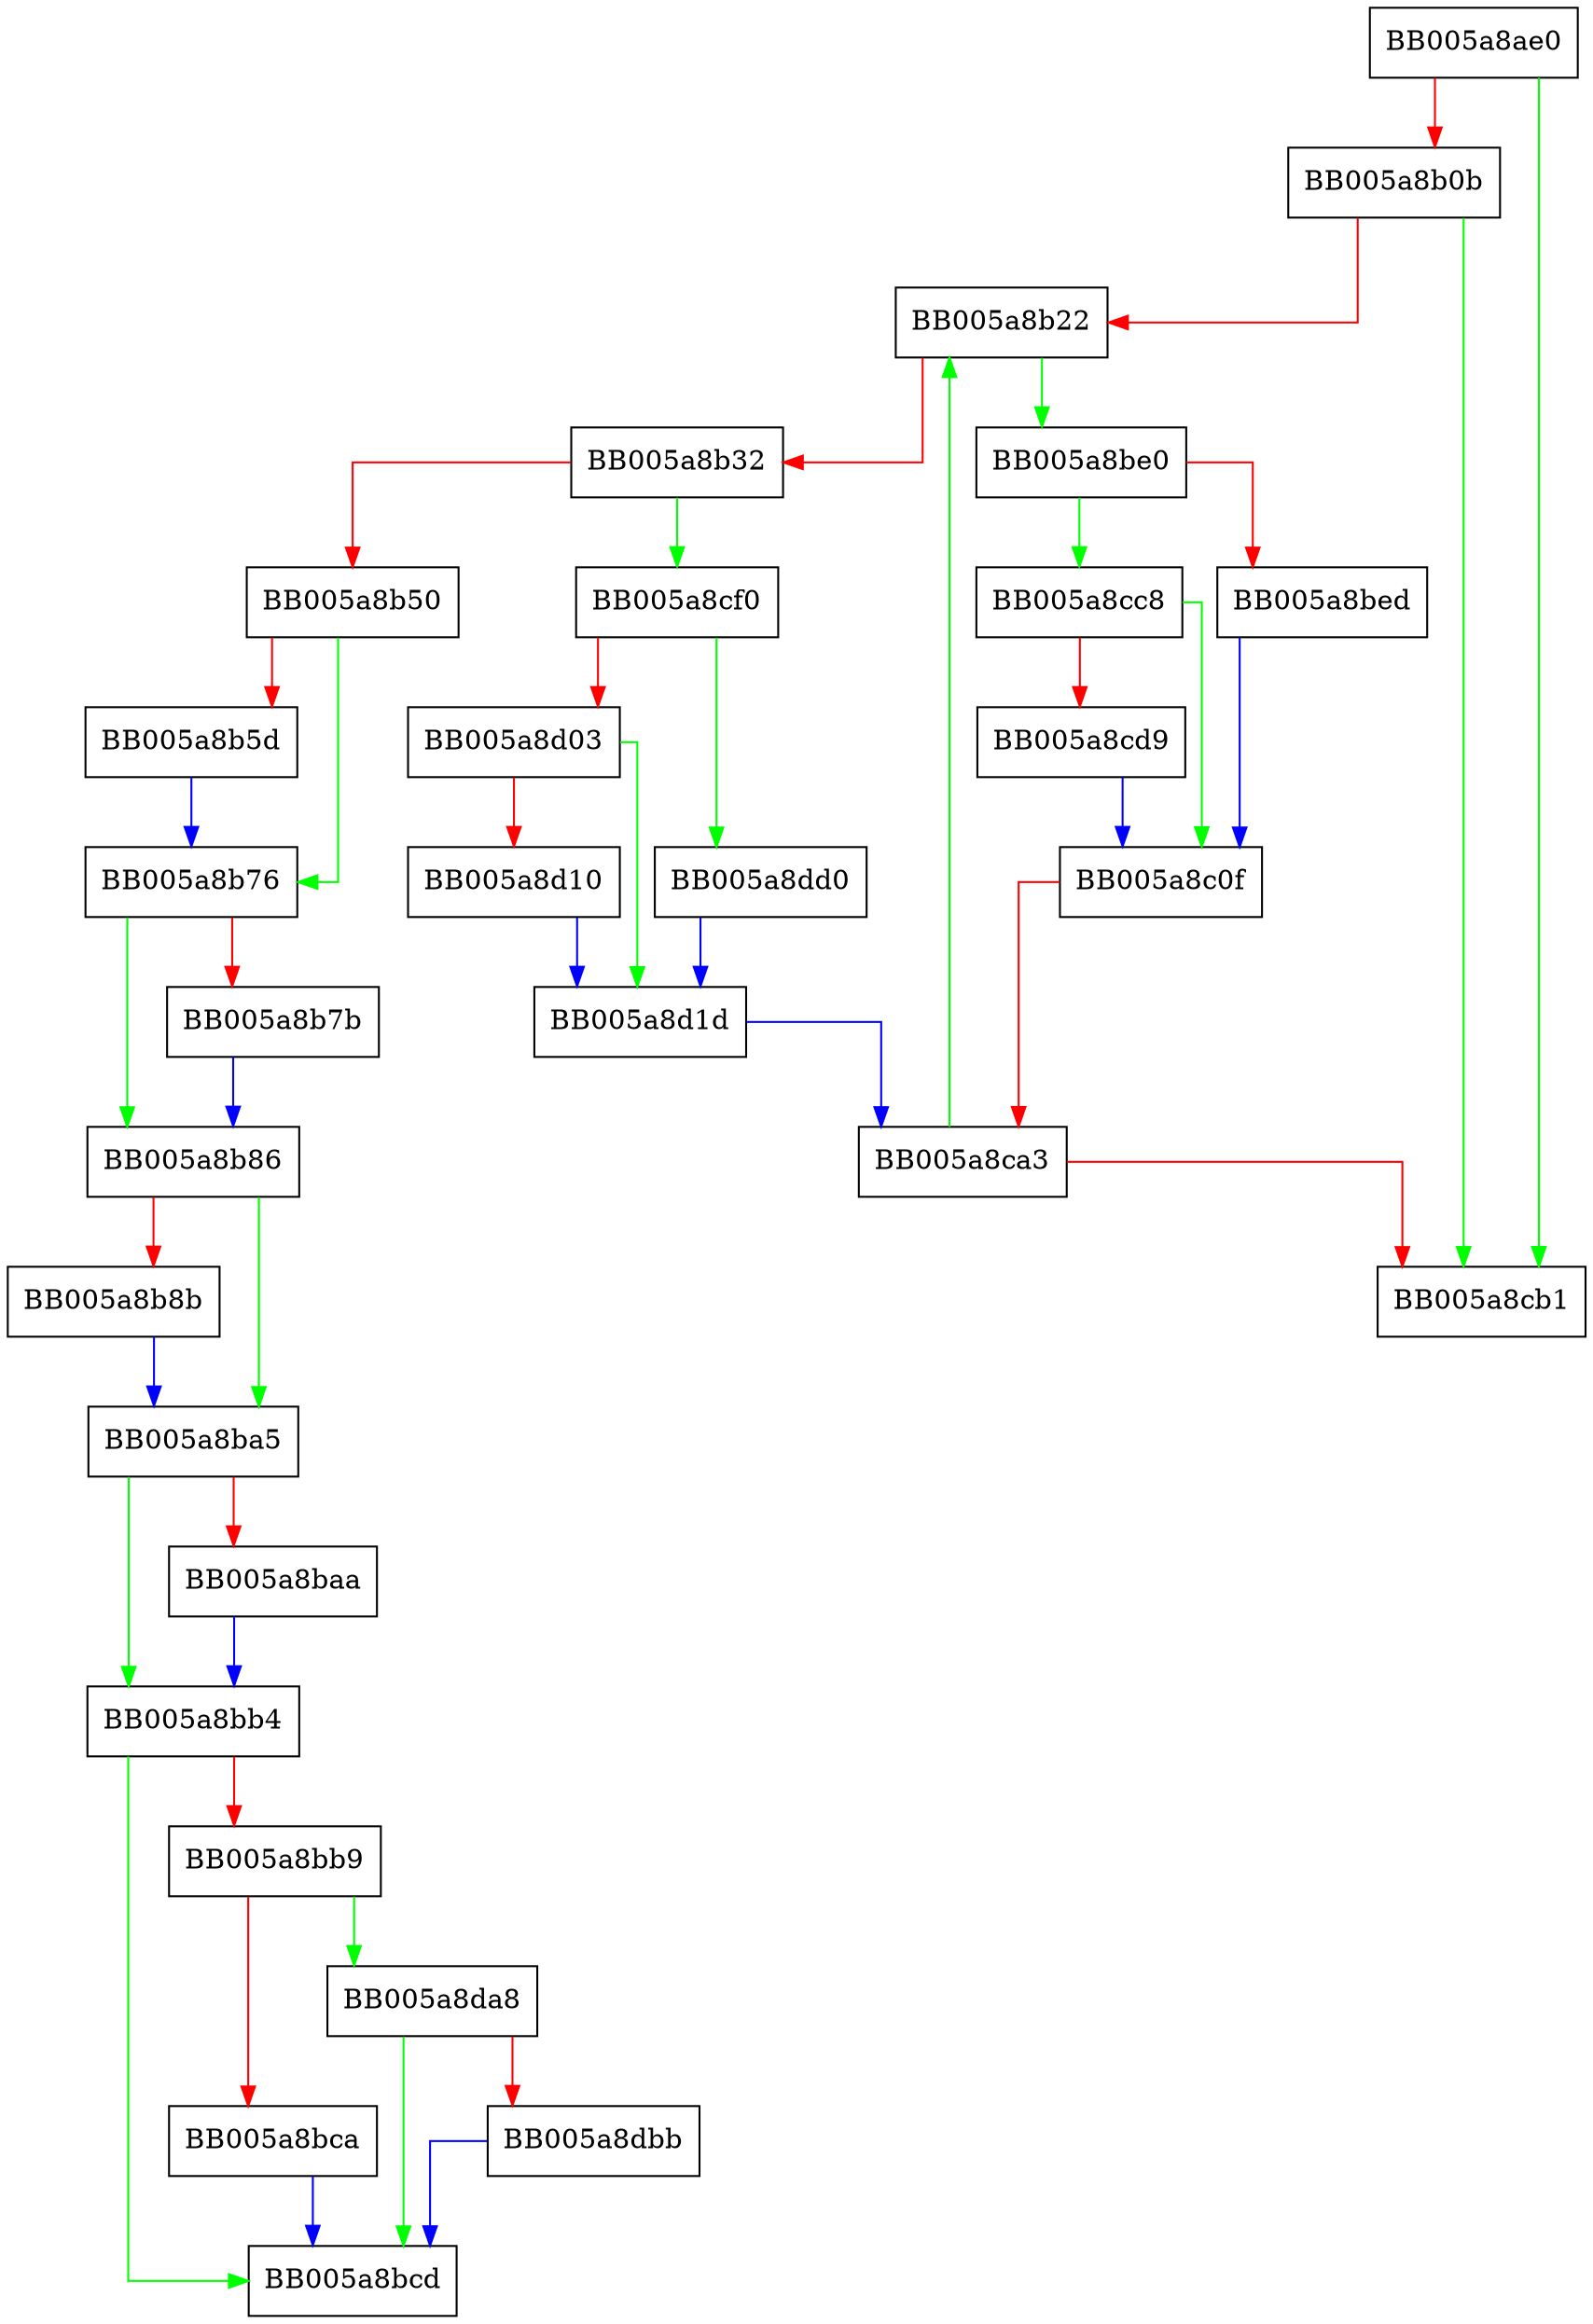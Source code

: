 digraph ERR_peek_error_all {
  node [shape="box"];
  graph [splines=ortho];
  BB005a8ae0 -> BB005a8cb1 [color="green"];
  BB005a8ae0 -> BB005a8b0b [color="red"];
  BB005a8b0b -> BB005a8cb1 [color="green"];
  BB005a8b0b -> BB005a8b22 [color="red"];
  BB005a8b22 -> BB005a8be0 [color="green"];
  BB005a8b22 -> BB005a8b32 [color="red"];
  BB005a8b32 -> BB005a8cf0 [color="green"];
  BB005a8b32 -> BB005a8b50 [color="red"];
  BB005a8b50 -> BB005a8b76 [color="green"];
  BB005a8b50 -> BB005a8b5d [color="red"];
  BB005a8b5d -> BB005a8b76 [color="blue"];
  BB005a8b76 -> BB005a8b86 [color="green"];
  BB005a8b76 -> BB005a8b7b [color="red"];
  BB005a8b7b -> BB005a8b86 [color="blue"];
  BB005a8b86 -> BB005a8ba5 [color="green"];
  BB005a8b86 -> BB005a8b8b [color="red"];
  BB005a8b8b -> BB005a8ba5 [color="blue"];
  BB005a8ba5 -> BB005a8bb4 [color="green"];
  BB005a8ba5 -> BB005a8baa [color="red"];
  BB005a8baa -> BB005a8bb4 [color="blue"];
  BB005a8bb4 -> BB005a8bcd [color="green"];
  BB005a8bb4 -> BB005a8bb9 [color="red"];
  BB005a8bb9 -> BB005a8da8 [color="green"];
  BB005a8bb9 -> BB005a8bca [color="red"];
  BB005a8bca -> BB005a8bcd [color="blue"];
  BB005a8be0 -> BB005a8cc8 [color="green"];
  BB005a8be0 -> BB005a8bed [color="red"];
  BB005a8bed -> BB005a8c0f [color="blue"];
  BB005a8c0f -> BB005a8ca3 [color="red"];
  BB005a8ca3 -> BB005a8b22 [color="green"];
  BB005a8ca3 -> BB005a8cb1 [color="red"];
  BB005a8cc8 -> BB005a8c0f [color="green"];
  BB005a8cc8 -> BB005a8cd9 [color="red"];
  BB005a8cd9 -> BB005a8c0f [color="blue"];
  BB005a8cf0 -> BB005a8dd0 [color="green"];
  BB005a8cf0 -> BB005a8d03 [color="red"];
  BB005a8d03 -> BB005a8d1d [color="green"];
  BB005a8d03 -> BB005a8d10 [color="red"];
  BB005a8d10 -> BB005a8d1d [color="blue"];
  BB005a8d1d -> BB005a8ca3 [color="blue"];
  BB005a8da8 -> BB005a8bcd [color="green"];
  BB005a8da8 -> BB005a8dbb [color="red"];
  BB005a8dbb -> BB005a8bcd [color="blue"];
  BB005a8dd0 -> BB005a8d1d [color="blue"];
}